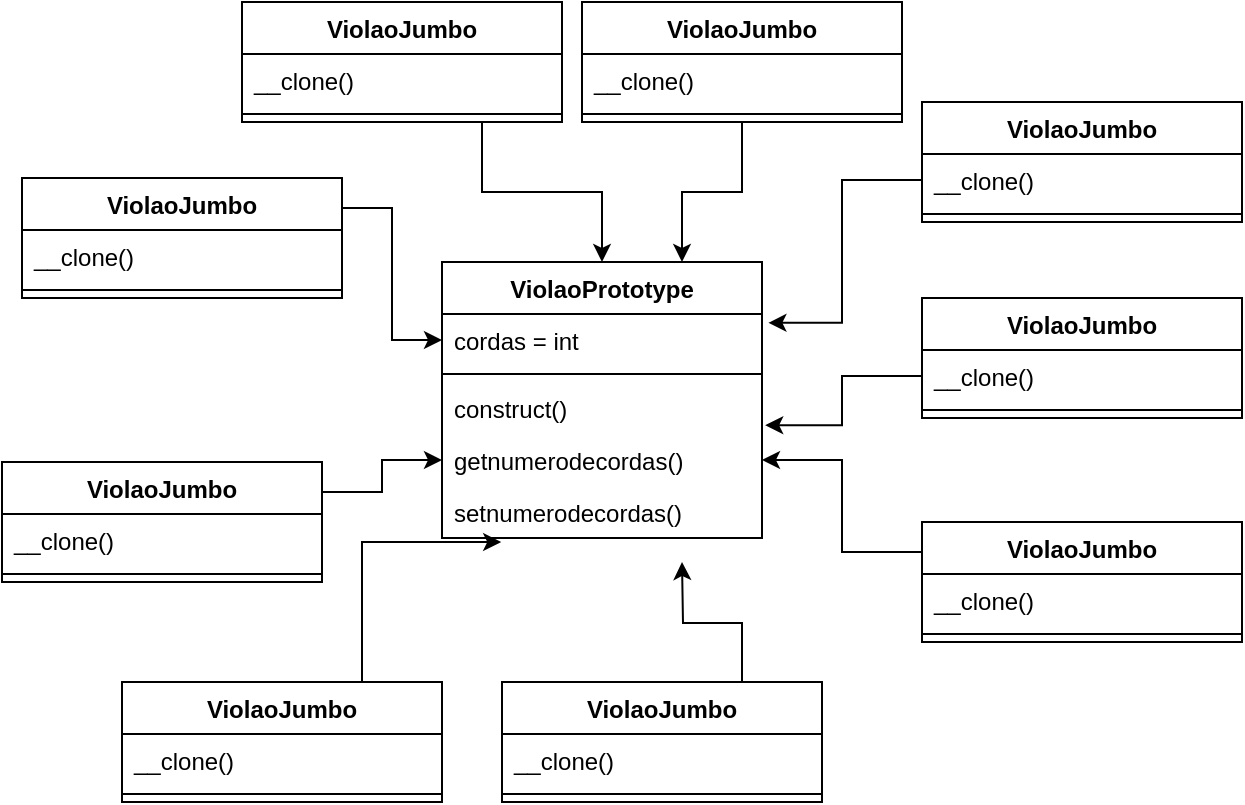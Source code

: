 <mxfile version="20.2.3" type="device"><diagram id="C5RBs43oDa-KdzZeNtuy" name="Page-1"><mxGraphModel dx="1038" dy="649" grid="1" gridSize="10" guides="1" tooltips="1" connect="1" arrows="1" fold="1" page="1" pageScale="1" pageWidth="827" pageHeight="1169" math="0" shadow="0"><root><mxCell id="WIyWlLk6GJQsqaUBKTNV-0"/><mxCell id="WIyWlLk6GJQsqaUBKTNV-1" parent="WIyWlLk6GJQsqaUBKTNV-0"/><mxCell id="w2pu6pxF0ux2pb-CR1Vf-15" value="ViolaoPrototype" style="swimlane;fontStyle=1;align=center;verticalAlign=top;childLayout=stackLayout;horizontal=1;startSize=26;horizontalStack=0;resizeParent=1;resizeParentMax=0;resizeLast=0;collapsible=1;marginBottom=0;" vertex="1" parent="WIyWlLk6GJQsqaUBKTNV-1"><mxGeometry x="250" y="460" width="160" height="138" as="geometry"/></mxCell><mxCell id="w2pu6pxF0ux2pb-CR1Vf-16" value="cordas = int" style="text;strokeColor=none;fillColor=none;align=left;verticalAlign=top;spacingLeft=4;spacingRight=4;overflow=hidden;rotatable=0;points=[[0,0.5],[1,0.5]];portConstraint=eastwest;" vertex="1" parent="w2pu6pxF0ux2pb-CR1Vf-15"><mxGeometry y="26" width="160" height="26" as="geometry"/></mxCell><mxCell id="w2pu6pxF0ux2pb-CR1Vf-17" value="" style="line;strokeWidth=1;fillColor=none;align=left;verticalAlign=middle;spacingTop=-1;spacingLeft=3;spacingRight=3;rotatable=0;labelPosition=right;points=[];portConstraint=eastwest;" vertex="1" parent="w2pu6pxF0ux2pb-CR1Vf-15"><mxGeometry y="52" width="160" height="8" as="geometry"/></mxCell><mxCell id="w2pu6pxF0ux2pb-CR1Vf-18" value="construct()" style="text;strokeColor=none;fillColor=none;align=left;verticalAlign=top;spacingLeft=4;spacingRight=4;overflow=hidden;rotatable=0;points=[[0,0.5],[1,0.5]];portConstraint=eastwest;" vertex="1" parent="w2pu6pxF0ux2pb-CR1Vf-15"><mxGeometry y="60" width="160" height="26" as="geometry"/></mxCell><mxCell id="w2pu6pxF0ux2pb-CR1Vf-19" value="getnumerodecordas()" style="text;strokeColor=none;fillColor=none;align=left;verticalAlign=top;spacingLeft=4;spacingRight=4;overflow=hidden;rotatable=0;points=[[0,0.5],[1,0.5]];portConstraint=eastwest;" vertex="1" parent="w2pu6pxF0ux2pb-CR1Vf-15"><mxGeometry y="86" width="160" height="26" as="geometry"/></mxCell><mxCell id="w2pu6pxF0ux2pb-CR1Vf-20" value="setnumerodecordas()" style="text;strokeColor=none;fillColor=none;align=left;verticalAlign=top;spacingLeft=4;spacingRight=4;overflow=hidden;rotatable=0;points=[[0,0.5],[1,0.5]];portConstraint=eastwest;" vertex="1" parent="w2pu6pxF0ux2pb-CR1Vf-15"><mxGeometry y="112" width="160" height="26" as="geometry"/></mxCell><mxCell id="w2pu6pxF0ux2pb-CR1Vf-26" value="ViolaoJumbo" style="swimlane;fontStyle=1;align=center;verticalAlign=top;childLayout=stackLayout;horizontal=1;startSize=26;horizontalStack=0;resizeParent=1;resizeParentMax=0;resizeLast=0;collapsible=1;marginBottom=0;" vertex="1" parent="WIyWlLk6GJQsqaUBKTNV-1"><mxGeometry x="490" y="478" width="160" height="60" as="geometry"/></mxCell><mxCell id="w2pu6pxF0ux2pb-CR1Vf-27" value="__clone()" style="text;strokeColor=none;fillColor=none;align=left;verticalAlign=top;spacingLeft=4;spacingRight=4;overflow=hidden;rotatable=0;points=[[0,0.5],[1,0.5]];portConstraint=eastwest;" vertex="1" parent="w2pu6pxF0ux2pb-CR1Vf-26"><mxGeometry y="26" width="160" height="26" as="geometry"/></mxCell><mxCell id="w2pu6pxF0ux2pb-CR1Vf-28" value="" style="line;strokeWidth=1;fillColor=none;align=left;verticalAlign=middle;spacingTop=-1;spacingLeft=3;spacingRight=3;rotatable=0;labelPosition=right;points=[];portConstraint=eastwest;" vertex="1" parent="w2pu6pxF0ux2pb-CR1Vf-26"><mxGeometry y="52" width="160" height="8" as="geometry"/></mxCell><mxCell id="w2pu6pxF0ux2pb-CR1Vf-59" style="edgeStyle=orthogonalEdgeStyle;rounded=0;orthogonalLoop=1;jettySize=auto;html=1;exitX=0.75;exitY=0;exitDx=0;exitDy=0;" edge="1" parent="WIyWlLk6GJQsqaUBKTNV-1" source="w2pu6pxF0ux2pb-CR1Vf-31"><mxGeometry relative="1" as="geometry"><mxPoint x="370" y="610" as="targetPoint"/></mxGeometry></mxCell><mxCell id="w2pu6pxF0ux2pb-CR1Vf-31" value="ViolaoJumbo" style="swimlane;fontStyle=1;align=center;verticalAlign=top;childLayout=stackLayout;horizontal=1;startSize=26;horizontalStack=0;resizeParent=1;resizeParentMax=0;resizeLast=0;collapsible=1;marginBottom=0;" vertex="1" parent="WIyWlLk6GJQsqaUBKTNV-1"><mxGeometry x="280" y="670" width="160" height="60" as="geometry"/></mxCell><mxCell id="w2pu6pxF0ux2pb-CR1Vf-32" value="__clone()" style="text;strokeColor=none;fillColor=none;align=left;verticalAlign=top;spacingLeft=4;spacingRight=4;overflow=hidden;rotatable=0;points=[[0,0.5],[1,0.5]];portConstraint=eastwest;" vertex="1" parent="w2pu6pxF0ux2pb-CR1Vf-31"><mxGeometry y="26" width="160" height="26" as="geometry"/></mxCell><mxCell id="w2pu6pxF0ux2pb-CR1Vf-33" value="" style="line;strokeWidth=1;fillColor=none;align=left;verticalAlign=middle;spacingTop=-1;spacingLeft=3;spacingRight=3;rotatable=0;labelPosition=right;points=[];portConstraint=eastwest;" vertex="1" parent="w2pu6pxF0ux2pb-CR1Vf-31"><mxGeometry y="52" width="160" height="8" as="geometry"/></mxCell><mxCell id="w2pu6pxF0ux2pb-CR1Vf-34" value="ViolaoJumbo" style="swimlane;fontStyle=1;align=center;verticalAlign=top;childLayout=stackLayout;horizontal=1;startSize=26;horizontalStack=0;resizeParent=1;resizeParentMax=0;resizeLast=0;collapsible=1;marginBottom=0;" vertex="1" parent="WIyWlLk6GJQsqaUBKTNV-1"><mxGeometry x="490" y="380" width="160" height="60" as="geometry"/></mxCell><mxCell id="w2pu6pxF0ux2pb-CR1Vf-35" value="__clone()" style="text;strokeColor=none;fillColor=none;align=left;verticalAlign=top;spacingLeft=4;spacingRight=4;overflow=hidden;rotatable=0;points=[[0,0.5],[1,0.5]];portConstraint=eastwest;" vertex="1" parent="w2pu6pxF0ux2pb-CR1Vf-34"><mxGeometry y="26" width="160" height="26" as="geometry"/></mxCell><mxCell id="w2pu6pxF0ux2pb-CR1Vf-36" value="" style="line;strokeWidth=1;fillColor=none;align=left;verticalAlign=middle;spacingTop=-1;spacingLeft=3;spacingRight=3;rotatable=0;labelPosition=right;points=[];portConstraint=eastwest;" vertex="1" parent="w2pu6pxF0ux2pb-CR1Vf-34"><mxGeometry y="52" width="160" height="8" as="geometry"/></mxCell><mxCell id="w2pu6pxF0ux2pb-CR1Vf-58" style="edgeStyle=orthogonalEdgeStyle;rounded=0;orthogonalLoop=1;jettySize=auto;html=1;exitX=0;exitY=0.25;exitDx=0;exitDy=0;" edge="1" parent="WIyWlLk6GJQsqaUBKTNV-1" source="w2pu6pxF0ux2pb-CR1Vf-37" target="w2pu6pxF0ux2pb-CR1Vf-19"><mxGeometry relative="1" as="geometry"/></mxCell><mxCell id="w2pu6pxF0ux2pb-CR1Vf-37" value="ViolaoJumbo" style="swimlane;fontStyle=1;align=center;verticalAlign=top;childLayout=stackLayout;horizontal=1;startSize=26;horizontalStack=0;resizeParent=1;resizeParentMax=0;resizeLast=0;collapsible=1;marginBottom=0;" vertex="1" parent="WIyWlLk6GJQsqaUBKTNV-1"><mxGeometry x="490" y="590" width="160" height="60" as="geometry"/></mxCell><mxCell id="w2pu6pxF0ux2pb-CR1Vf-38" value="__clone()" style="text;strokeColor=none;fillColor=none;align=left;verticalAlign=top;spacingLeft=4;spacingRight=4;overflow=hidden;rotatable=0;points=[[0,0.5],[1,0.5]];portConstraint=eastwest;" vertex="1" parent="w2pu6pxF0ux2pb-CR1Vf-37"><mxGeometry y="26" width="160" height="26" as="geometry"/></mxCell><mxCell id="w2pu6pxF0ux2pb-CR1Vf-39" value="" style="line;strokeWidth=1;fillColor=none;align=left;verticalAlign=middle;spacingTop=-1;spacingLeft=3;spacingRight=3;rotatable=0;labelPosition=right;points=[];portConstraint=eastwest;" vertex="1" parent="w2pu6pxF0ux2pb-CR1Vf-37"><mxGeometry y="52" width="160" height="8" as="geometry"/></mxCell><mxCell id="w2pu6pxF0ux2pb-CR1Vf-60" style="edgeStyle=orthogonalEdgeStyle;rounded=0;orthogonalLoop=1;jettySize=auto;html=1;exitX=0.75;exitY=0;exitDx=0;exitDy=0;entryX=0.185;entryY=1.077;entryDx=0;entryDy=0;entryPerimeter=0;" edge="1" parent="WIyWlLk6GJQsqaUBKTNV-1" source="w2pu6pxF0ux2pb-CR1Vf-40" target="w2pu6pxF0ux2pb-CR1Vf-20"><mxGeometry relative="1" as="geometry"/></mxCell><mxCell id="w2pu6pxF0ux2pb-CR1Vf-40" value="ViolaoJumbo" style="swimlane;fontStyle=1;align=center;verticalAlign=top;childLayout=stackLayout;horizontal=1;startSize=26;horizontalStack=0;resizeParent=1;resizeParentMax=0;resizeLast=0;collapsible=1;marginBottom=0;" vertex="1" parent="WIyWlLk6GJQsqaUBKTNV-1"><mxGeometry x="90" y="670" width="160" height="60" as="geometry"/></mxCell><mxCell id="w2pu6pxF0ux2pb-CR1Vf-41" value="__clone()" style="text;strokeColor=none;fillColor=none;align=left;verticalAlign=top;spacingLeft=4;spacingRight=4;overflow=hidden;rotatable=0;points=[[0,0.5],[1,0.5]];portConstraint=eastwest;" vertex="1" parent="w2pu6pxF0ux2pb-CR1Vf-40"><mxGeometry y="26" width="160" height="26" as="geometry"/></mxCell><mxCell id="w2pu6pxF0ux2pb-CR1Vf-42" value="" style="line;strokeWidth=1;fillColor=none;align=left;verticalAlign=middle;spacingTop=-1;spacingLeft=3;spacingRight=3;rotatable=0;labelPosition=right;points=[];portConstraint=eastwest;" vertex="1" parent="w2pu6pxF0ux2pb-CR1Vf-40"><mxGeometry y="52" width="160" height="8" as="geometry"/></mxCell><mxCell id="w2pu6pxF0ux2pb-CR1Vf-61" style="edgeStyle=orthogonalEdgeStyle;rounded=0;orthogonalLoop=1;jettySize=auto;html=1;exitX=1;exitY=0.25;exitDx=0;exitDy=0;" edge="1" parent="WIyWlLk6GJQsqaUBKTNV-1" source="w2pu6pxF0ux2pb-CR1Vf-43" target="w2pu6pxF0ux2pb-CR1Vf-19"><mxGeometry relative="1" as="geometry"/></mxCell><mxCell id="w2pu6pxF0ux2pb-CR1Vf-43" value="ViolaoJumbo" style="swimlane;fontStyle=1;align=center;verticalAlign=top;childLayout=stackLayout;horizontal=1;startSize=26;horizontalStack=0;resizeParent=1;resizeParentMax=0;resizeLast=0;collapsible=1;marginBottom=0;" vertex="1" parent="WIyWlLk6GJQsqaUBKTNV-1"><mxGeometry x="30" y="560" width="160" height="60" as="geometry"/></mxCell><mxCell id="w2pu6pxF0ux2pb-CR1Vf-44" value="__clone()" style="text;strokeColor=none;fillColor=none;align=left;verticalAlign=top;spacingLeft=4;spacingRight=4;overflow=hidden;rotatable=0;points=[[0,0.5],[1,0.5]];portConstraint=eastwest;" vertex="1" parent="w2pu6pxF0ux2pb-CR1Vf-43"><mxGeometry y="26" width="160" height="26" as="geometry"/></mxCell><mxCell id="w2pu6pxF0ux2pb-CR1Vf-45" value="" style="line;strokeWidth=1;fillColor=none;align=left;verticalAlign=middle;spacingTop=-1;spacingLeft=3;spacingRight=3;rotatable=0;labelPosition=right;points=[];portConstraint=eastwest;" vertex="1" parent="w2pu6pxF0ux2pb-CR1Vf-43"><mxGeometry y="52" width="160" height="8" as="geometry"/></mxCell><mxCell id="w2pu6pxF0ux2pb-CR1Vf-62" style="edgeStyle=orthogonalEdgeStyle;rounded=0;orthogonalLoop=1;jettySize=auto;html=1;exitX=1;exitY=0.25;exitDx=0;exitDy=0;" edge="1" parent="WIyWlLk6GJQsqaUBKTNV-1" source="w2pu6pxF0ux2pb-CR1Vf-46" target="w2pu6pxF0ux2pb-CR1Vf-16"><mxGeometry relative="1" as="geometry"/></mxCell><mxCell id="w2pu6pxF0ux2pb-CR1Vf-46" value="ViolaoJumbo" style="swimlane;fontStyle=1;align=center;verticalAlign=top;childLayout=stackLayout;horizontal=1;startSize=26;horizontalStack=0;resizeParent=1;resizeParentMax=0;resizeLast=0;collapsible=1;marginBottom=0;" vertex="1" parent="WIyWlLk6GJQsqaUBKTNV-1"><mxGeometry x="40" y="418" width="160" height="60" as="geometry"/></mxCell><mxCell id="w2pu6pxF0ux2pb-CR1Vf-47" value="__clone()" style="text;strokeColor=none;fillColor=none;align=left;verticalAlign=top;spacingLeft=4;spacingRight=4;overflow=hidden;rotatable=0;points=[[0,0.5],[1,0.5]];portConstraint=eastwest;" vertex="1" parent="w2pu6pxF0ux2pb-CR1Vf-46"><mxGeometry y="26" width="160" height="26" as="geometry"/></mxCell><mxCell id="w2pu6pxF0ux2pb-CR1Vf-48" value="" style="line;strokeWidth=1;fillColor=none;align=left;verticalAlign=middle;spacingTop=-1;spacingLeft=3;spacingRight=3;rotatable=0;labelPosition=right;points=[];portConstraint=eastwest;" vertex="1" parent="w2pu6pxF0ux2pb-CR1Vf-46"><mxGeometry y="52" width="160" height="8" as="geometry"/></mxCell><mxCell id="w2pu6pxF0ux2pb-CR1Vf-63" style="edgeStyle=orthogonalEdgeStyle;rounded=0;orthogonalLoop=1;jettySize=auto;html=1;exitX=0.75;exitY=1;exitDx=0;exitDy=0;" edge="1" parent="WIyWlLk6GJQsqaUBKTNV-1" source="w2pu6pxF0ux2pb-CR1Vf-49" target="w2pu6pxF0ux2pb-CR1Vf-15"><mxGeometry relative="1" as="geometry"/></mxCell><mxCell id="w2pu6pxF0ux2pb-CR1Vf-49" value="ViolaoJumbo" style="swimlane;fontStyle=1;align=center;verticalAlign=top;childLayout=stackLayout;horizontal=1;startSize=26;horizontalStack=0;resizeParent=1;resizeParentMax=0;resizeLast=0;collapsible=1;marginBottom=0;" vertex="1" parent="WIyWlLk6GJQsqaUBKTNV-1"><mxGeometry x="150" y="330" width="160" height="60" as="geometry"/></mxCell><mxCell id="w2pu6pxF0ux2pb-CR1Vf-50" value="__clone()" style="text;strokeColor=none;fillColor=none;align=left;verticalAlign=top;spacingLeft=4;spacingRight=4;overflow=hidden;rotatable=0;points=[[0,0.5],[1,0.5]];portConstraint=eastwest;" vertex="1" parent="w2pu6pxF0ux2pb-CR1Vf-49"><mxGeometry y="26" width="160" height="26" as="geometry"/></mxCell><mxCell id="w2pu6pxF0ux2pb-CR1Vf-51" value="" style="line;strokeWidth=1;fillColor=none;align=left;verticalAlign=middle;spacingTop=-1;spacingLeft=3;spacingRight=3;rotatable=0;labelPosition=right;points=[];portConstraint=eastwest;" vertex="1" parent="w2pu6pxF0ux2pb-CR1Vf-49"><mxGeometry y="52" width="160" height="8" as="geometry"/></mxCell><mxCell id="w2pu6pxF0ux2pb-CR1Vf-64" style="edgeStyle=orthogonalEdgeStyle;rounded=0;orthogonalLoop=1;jettySize=auto;html=1;exitX=0.5;exitY=1;exitDx=0;exitDy=0;entryX=0.75;entryY=0;entryDx=0;entryDy=0;" edge="1" parent="WIyWlLk6GJQsqaUBKTNV-1" source="w2pu6pxF0ux2pb-CR1Vf-52" target="w2pu6pxF0ux2pb-CR1Vf-15"><mxGeometry relative="1" as="geometry"/></mxCell><mxCell id="w2pu6pxF0ux2pb-CR1Vf-52" value="ViolaoJumbo" style="swimlane;fontStyle=1;align=center;verticalAlign=top;childLayout=stackLayout;horizontal=1;startSize=26;horizontalStack=0;resizeParent=1;resizeParentMax=0;resizeLast=0;collapsible=1;marginBottom=0;" vertex="1" parent="WIyWlLk6GJQsqaUBKTNV-1"><mxGeometry x="320" y="330" width="160" height="60" as="geometry"/></mxCell><mxCell id="w2pu6pxF0ux2pb-CR1Vf-53" value="__clone()" style="text;strokeColor=none;fillColor=none;align=left;verticalAlign=top;spacingLeft=4;spacingRight=4;overflow=hidden;rotatable=0;points=[[0,0.5],[1,0.5]];portConstraint=eastwest;" vertex="1" parent="w2pu6pxF0ux2pb-CR1Vf-52"><mxGeometry y="26" width="160" height="26" as="geometry"/></mxCell><mxCell id="w2pu6pxF0ux2pb-CR1Vf-54" value="" style="line;strokeWidth=1;fillColor=none;align=left;verticalAlign=middle;spacingTop=-1;spacingLeft=3;spacingRight=3;rotatable=0;labelPosition=right;points=[];portConstraint=eastwest;" vertex="1" parent="w2pu6pxF0ux2pb-CR1Vf-52"><mxGeometry y="52" width="160" height="8" as="geometry"/></mxCell><mxCell id="w2pu6pxF0ux2pb-CR1Vf-56" style="edgeStyle=orthogonalEdgeStyle;rounded=0;orthogonalLoop=1;jettySize=auto;html=1;exitX=0;exitY=0.5;exitDx=0;exitDy=0;entryX=1.02;entryY=0.169;entryDx=0;entryDy=0;entryPerimeter=0;" edge="1" parent="WIyWlLk6GJQsqaUBKTNV-1" source="w2pu6pxF0ux2pb-CR1Vf-35" target="w2pu6pxF0ux2pb-CR1Vf-16"><mxGeometry relative="1" as="geometry"/></mxCell><mxCell id="w2pu6pxF0ux2pb-CR1Vf-57" style="edgeStyle=orthogonalEdgeStyle;rounded=0;orthogonalLoop=1;jettySize=auto;html=1;exitX=0;exitY=0.5;exitDx=0;exitDy=0;entryX=1.01;entryY=0.831;entryDx=0;entryDy=0;entryPerimeter=0;" edge="1" parent="WIyWlLk6GJQsqaUBKTNV-1" source="w2pu6pxF0ux2pb-CR1Vf-27" target="w2pu6pxF0ux2pb-CR1Vf-18"><mxGeometry relative="1" as="geometry"/></mxCell></root></mxGraphModel></diagram></mxfile>